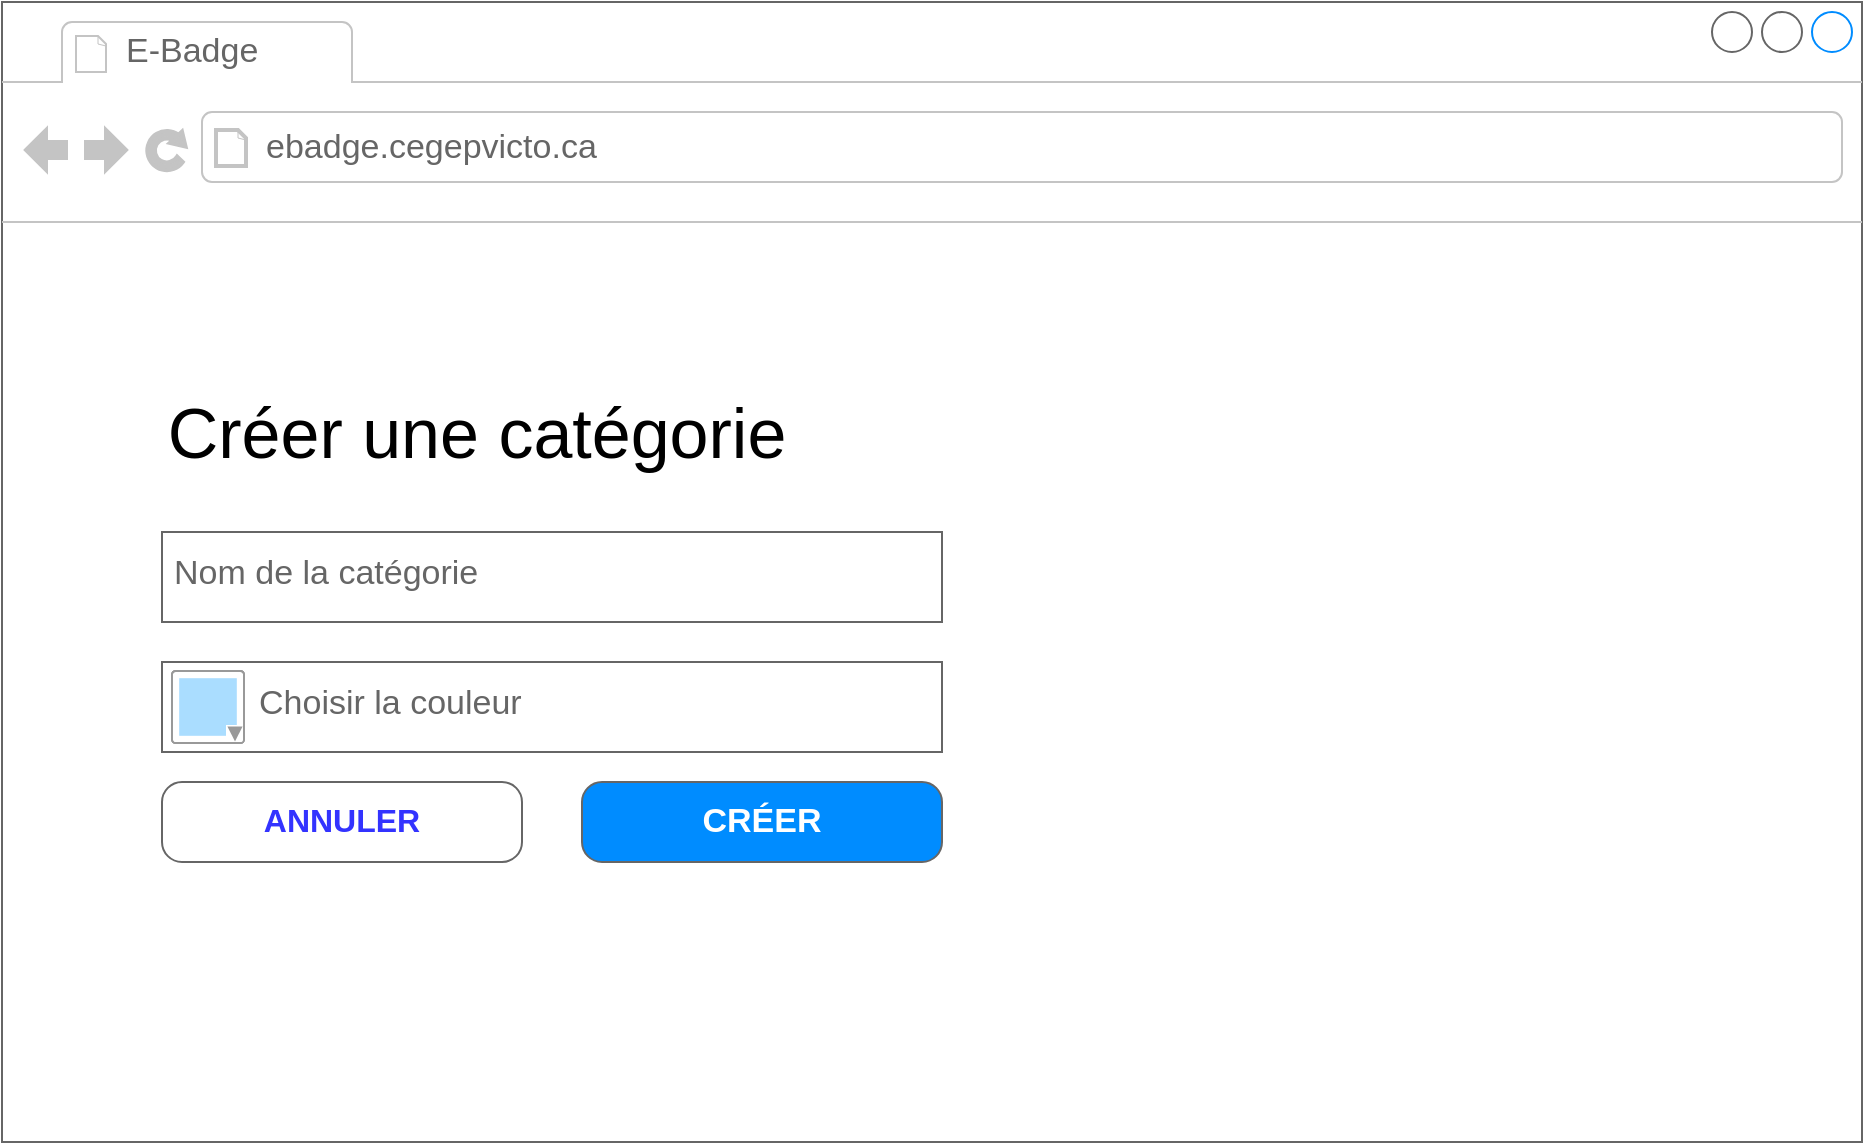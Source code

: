 <mxfile version="26.2.15">
  <diagram name="Page-1" id="6RnLBB9mH91zvuS7s35B">
    <mxGraphModel dx="2048" dy="814" grid="1" gridSize="10" guides="1" tooltips="1" connect="1" arrows="1" fold="1" page="1" pageScale="1" pageWidth="850" pageHeight="1100" math="0" shadow="0">
      <root>
        <mxCell id="0" />
        <mxCell id="1" parent="0" />
        <mxCell id="0WwKwdDL4AJeuOoNfSEz-1" value="" style="strokeWidth=1;shadow=0;dashed=0;align=center;html=1;shape=mxgraph.mockup.containers.browserWindow;rSize=0;strokeColor=#666666;strokeColor2=#008cff;strokeColor3=#c4c4c4;mainText=,;recursiveResize=0;" vertex="1" parent="1">
          <mxGeometry x="-60" y="80" width="930" height="570" as="geometry" />
        </mxCell>
        <mxCell id="0WwKwdDL4AJeuOoNfSEz-2" value="E-Badge" style="strokeWidth=1;shadow=0;dashed=0;align=center;html=1;shape=mxgraph.mockup.containers.anchor;fontSize=17;fontColor=#666666;align=left;whiteSpace=wrap;" vertex="1" parent="0WwKwdDL4AJeuOoNfSEz-1">
          <mxGeometry x="60" y="12" width="110" height="26" as="geometry" />
        </mxCell>
        <mxCell id="0WwKwdDL4AJeuOoNfSEz-3" value="ebadge.cegepvicto.ca" style="strokeWidth=1;shadow=0;dashed=0;align=center;html=1;shape=mxgraph.mockup.containers.anchor;rSize=0;fontSize=17;fontColor=#666666;align=left;" vertex="1" parent="0WwKwdDL4AJeuOoNfSEz-1">
          <mxGeometry x="130" y="60" width="250" height="26" as="geometry" />
        </mxCell>
        <mxCell id="0WwKwdDL4AJeuOoNfSEz-4" value="Créer une catégorie" style="text;html=1;align=center;verticalAlign=middle;whiteSpace=wrap;rounded=0;fontSize=35;" vertex="1" parent="0WwKwdDL4AJeuOoNfSEz-1">
          <mxGeometry x="50" y="180" width="375" height="70" as="geometry" />
        </mxCell>
        <mxCell id="0WwKwdDL4AJeuOoNfSEz-5" value="Nom de la catégorie" style="strokeWidth=1;shadow=0;dashed=0;align=center;html=1;shape=mxgraph.mockup.text.textBox;fontColor=#666666;align=left;fontSize=17;spacingLeft=4;spacingTop=-3;whiteSpace=wrap;strokeColor=#666666;mainText=" vertex="1" parent="0WwKwdDL4AJeuOoNfSEz-1">
          <mxGeometry x="80" y="265" width="390" height="45" as="geometry" />
        </mxCell>
        <mxCell id="0WwKwdDL4AJeuOoNfSEz-7" value="&amp;nbsp; &amp;nbsp; &amp;nbsp; &amp;nbsp; &amp;nbsp;Choisir la couleur" style="strokeWidth=1;shadow=0;dashed=0;align=center;html=1;shape=mxgraph.mockup.text.textBox;fontColor=#666666;align=left;fontSize=17;spacingLeft=4;spacingTop=-3;whiteSpace=wrap;strokeColor=#666666;mainText=" vertex="1" parent="0WwKwdDL4AJeuOoNfSEz-1">
          <mxGeometry x="80" y="330" width="390" height="45" as="geometry" />
        </mxCell>
        <mxCell id="0WwKwdDL4AJeuOoNfSEz-6" value="" style="verticalLabelPosition=bottom;shadow=0;dashed=0;align=center;html=1;verticalAlign=top;strokeWidth=1;shape=mxgraph.mockup.forms.colorPicker;chosenColor=#aaddff;" vertex="1" parent="0WwKwdDL4AJeuOoNfSEz-1">
          <mxGeometry x="85" y="334.5" width="36" height="36" as="geometry" />
        </mxCell>
        <mxCell id="0WwKwdDL4AJeuOoNfSEz-8" value="CRÉER" style="strokeWidth=1;shadow=0;dashed=0;align=center;html=1;shape=mxgraph.mockup.buttons.button;strokeColor=#666666;fontColor=#ffffff;mainText=;buttonStyle=round;fontSize=17;fontStyle=1;fillColor=#008cff;whiteSpace=wrap;" vertex="1" parent="0WwKwdDL4AJeuOoNfSEz-1">
          <mxGeometry x="290" y="390" width="180" height="40" as="geometry" />
        </mxCell>
        <mxCell id="0WwKwdDL4AJeuOoNfSEz-9" value="&lt;font style=&quot;color: rgb(51, 51, 255); font-size: 16px;&quot;&gt;ANNULER&lt;/font&gt;" style="strokeWidth=1;shadow=0;dashed=0;align=center;html=1;shape=mxgraph.mockup.buttons.button;strokeColor=#666666;fontColor=#ffffff;mainText=;buttonStyle=round;fontSize=17;fontStyle=1;fillColor=#FFFFFF;whiteSpace=wrap;" vertex="1" parent="0WwKwdDL4AJeuOoNfSEz-1">
          <mxGeometry x="80" y="390" width="180" height="40" as="geometry" />
        </mxCell>
      </root>
    </mxGraphModel>
  </diagram>
</mxfile>

